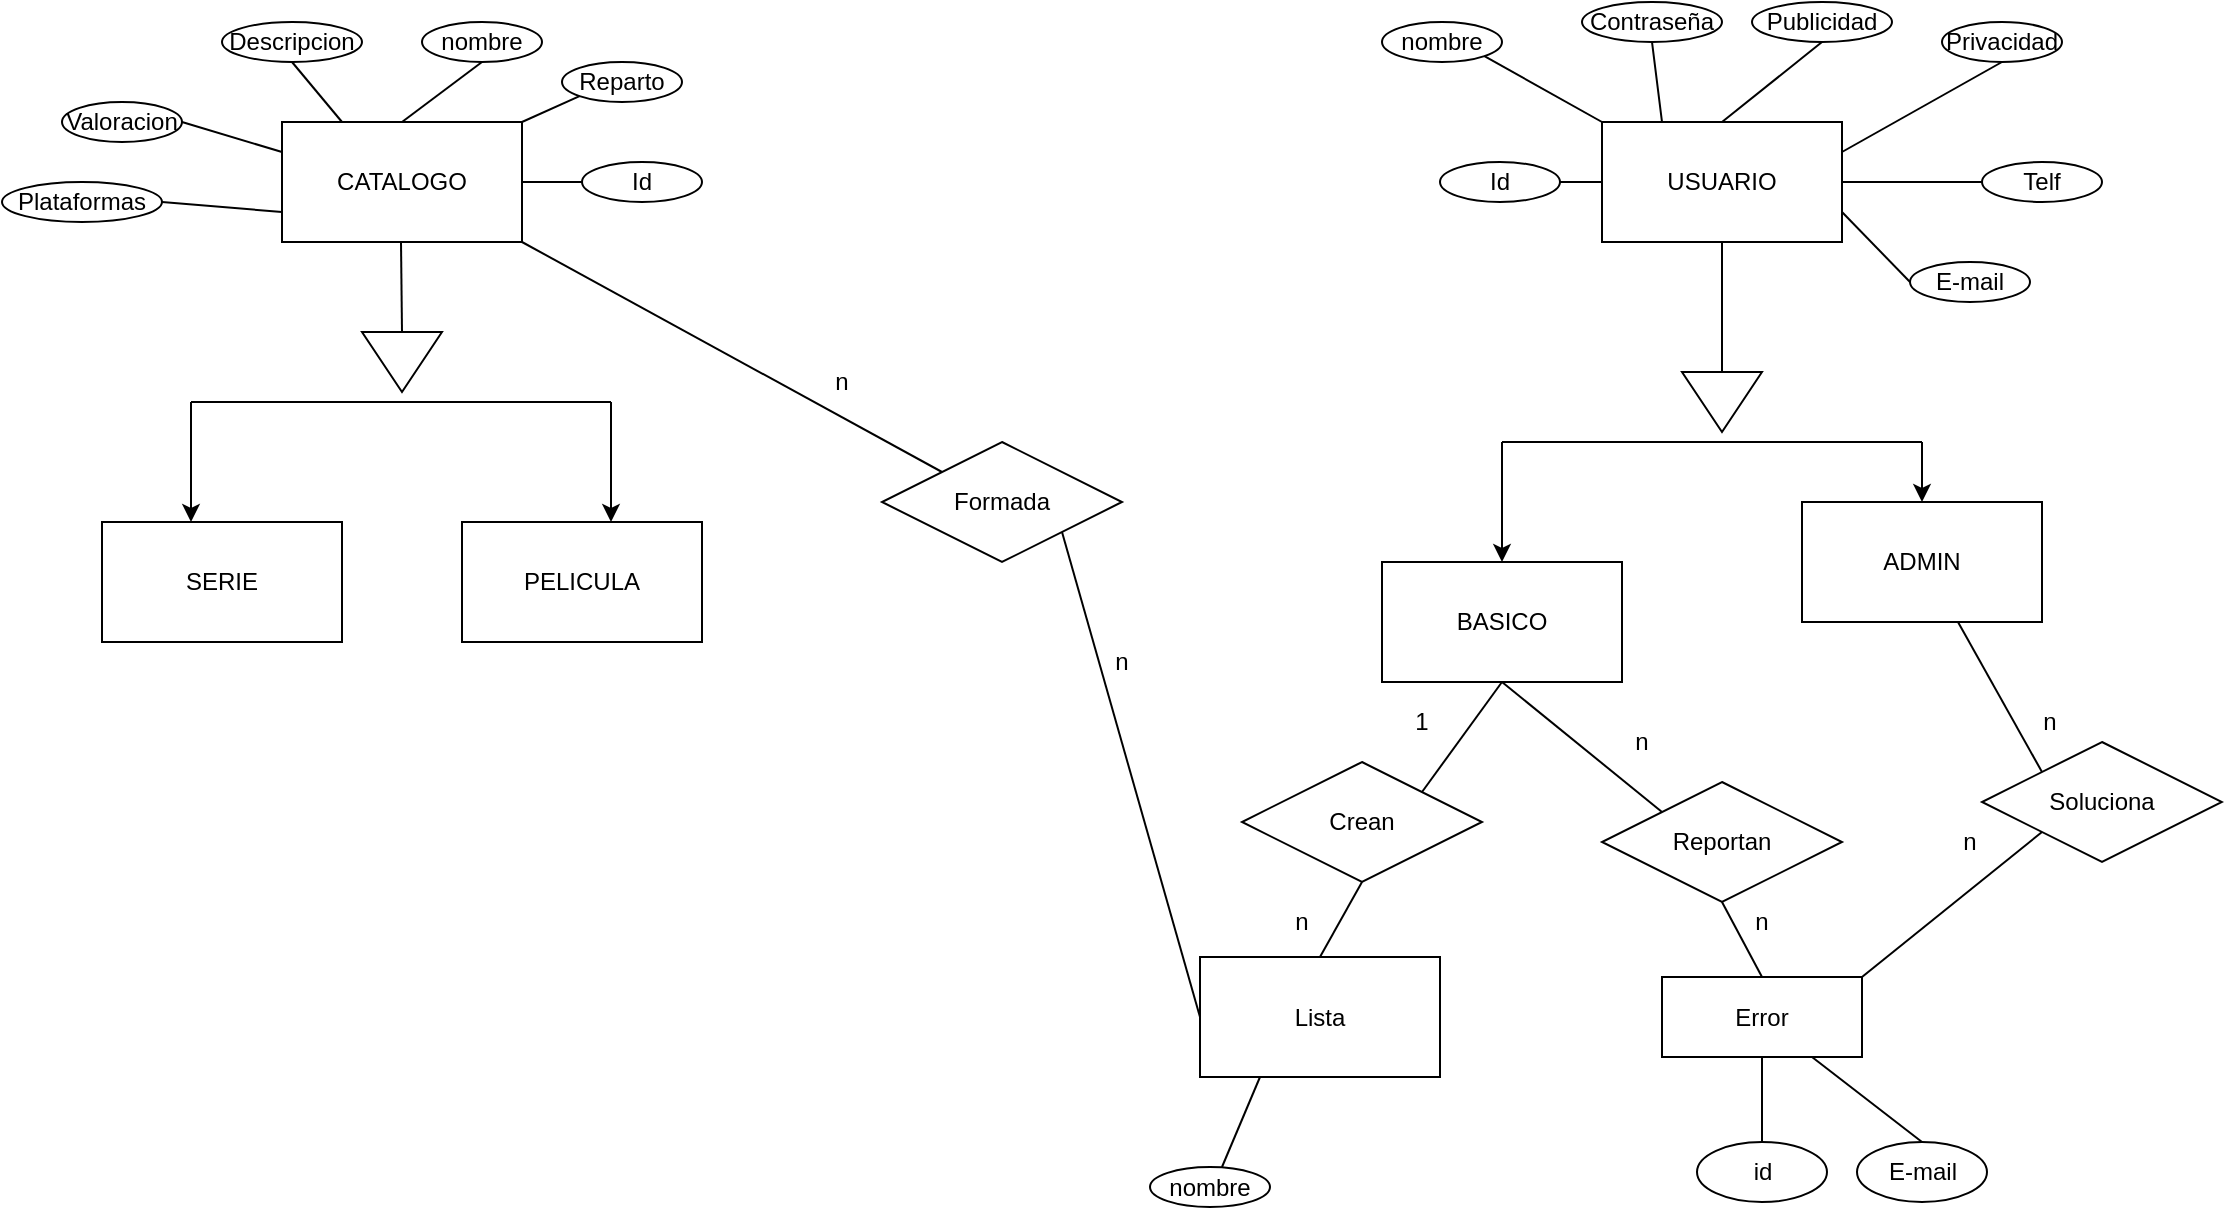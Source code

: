 <mxfile version="14.7.0" type="google"><diagram id="FUdrtqfwPhysMS_V6U0r" name="Page-1"><mxGraphModel dx="2249" dy="732" grid="1" gridSize="10" guides="1" tooltips="1" connect="1" arrows="1" fold="1" page="1" pageScale="1" pageWidth="827" pageHeight="1169" math="0" shadow="0"><root><mxCell id="0"/><mxCell id="1" parent="0"/><mxCell id="cCvKjvYCUygSp2elK1r1-1" value="&lt;font style=&quot;vertical-align: inherit&quot;&gt;&lt;font style=&quot;vertical-align: inherit&quot;&gt;USUARIO&lt;/font&gt;&lt;/font&gt;" style="rounded=0;whiteSpace=wrap;html=1;" parent="1" vertex="1"><mxGeometry x="260" y="90" width="120" height="60" as="geometry"/></mxCell><mxCell id="cCvKjvYCUygSp2elK1r1-2" value="&lt;font style=&quot;vertical-align: inherit&quot;&gt;&lt;font style=&quot;vertical-align: inherit&quot;&gt;nombre&lt;/font&gt;&lt;/font&gt;" style="ellipse;whiteSpace=wrap;html=1;" parent="1" vertex="1"><mxGeometry x="150" y="40" width="60" height="20" as="geometry"/></mxCell><mxCell id="cCvKjvYCUygSp2elK1r1-3" value="&lt;font style=&quot;vertical-align: inherit&quot;&gt;&lt;font style=&quot;vertical-align: inherit&quot;&gt;&lt;font style=&quot;vertical-align: inherit&quot;&gt;&lt;font style=&quot;vertical-align: inherit&quot;&gt;E-mail&lt;/font&gt;&lt;/font&gt;&lt;/font&gt;&lt;/font&gt;" style="ellipse;whiteSpace=wrap;html=1;" parent="1" vertex="1"><mxGeometry x="414" y="160" width="60" height="20" as="geometry"/></mxCell><mxCell id="cCvKjvYCUygSp2elK1r1-5" value="&lt;font style=&quot;vertical-align: inherit&quot;&gt;&lt;font style=&quot;vertical-align: inherit&quot;&gt;Contraseña&lt;/font&gt;&lt;/font&gt;" style="ellipse;whiteSpace=wrap;html=1;" parent="1" vertex="1"><mxGeometry x="250" y="30" width="70" height="20" as="geometry"/></mxCell><mxCell id="cCvKjvYCUygSp2elK1r1-7" value="&lt;font style=&quot;vertical-align: inherit&quot;&gt;&lt;font style=&quot;vertical-align: inherit&quot;&gt;CATALOGO&lt;/font&gt;&lt;/font&gt;" style="rounded=0;whiteSpace=wrap;html=1;" parent="1" vertex="1"><mxGeometry x="-400" y="90" width="120" height="60" as="geometry"/></mxCell><mxCell id="cCvKjvYCUygSp2elK1r1-8" value="&lt;font style=&quot;vertical-align: inherit&quot;&gt;&lt;font style=&quot;vertical-align: inherit&quot;&gt;Lista&lt;/font&gt;&lt;/font&gt;" style="rounded=0;whiteSpace=wrap;html=1;" parent="1" vertex="1"><mxGeometry x="59" y="507.5" width="120" height="60" as="geometry"/></mxCell><mxCell id="cCvKjvYCUygSp2elK1r1-12" value="&lt;font style=&quot;vertical-align: inherit&quot;&gt;&lt;font style=&quot;vertical-align: inherit&quot;&gt;Plataformas&lt;/font&gt;&lt;/font&gt;" style="ellipse;whiteSpace=wrap;html=1;" parent="1" vertex="1"><mxGeometry x="-540" y="120" width="80" height="20" as="geometry"/></mxCell><mxCell id="cCvKjvYCUygSp2elK1r1-13" value="&lt;font style=&quot;vertical-align: inherit&quot;&gt;&lt;font style=&quot;vertical-align: inherit&quot;&gt;Valoracion&lt;/font&gt;&lt;/font&gt;" style="ellipse;whiteSpace=wrap;html=1;" parent="1" vertex="1"><mxGeometry x="-510" y="80" width="60" height="20" as="geometry"/></mxCell><mxCell id="cCvKjvYCUygSp2elK1r1-14" value="&lt;font style=&quot;vertical-align: inherit&quot;&gt;&lt;font style=&quot;vertical-align: inherit&quot;&gt;Reparto&lt;/font&gt;&lt;/font&gt;" style="ellipse;whiteSpace=wrap;html=1;" parent="1" vertex="1"><mxGeometry x="-260" y="60" width="60" height="20" as="geometry"/></mxCell><mxCell id="cCvKjvYCUygSp2elK1r1-15" value="&lt;font style=&quot;vertical-align: inherit&quot;&gt;&lt;font style=&quot;vertical-align: inherit&quot;&gt;nombre&lt;/font&gt;&lt;/font&gt;" style="ellipse;whiteSpace=wrap;html=1;" parent="1" vertex="1"><mxGeometry x="-330" y="40" width="60" height="20" as="geometry"/></mxCell><mxCell id="cCvKjvYCUygSp2elK1r1-16" value="&lt;font style=&quot;vertical-align: inherit&quot;&gt;&lt;font style=&quot;vertical-align: inherit&quot;&gt;Descripcion&lt;/font&gt;&lt;/font&gt;" style="ellipse;whiteSpace=wrap;html=1;" parent="1" vertex="1"><mxGeometry x="-430" y="40" width="70" height="20" as="geometry"/></mxCell><mxCell id="cCvKjvYCUygSp2elK1r1-18" value="&lt;font style=&quot;vertical-align: inherit&quot;&gt;&lt;font style=&quot;vertical-align: inherit&quot;&gt;nombre&lt;/font&gt;&lt;/font&gt;" style="ellipse;whiteSpace=wrap;html=1;" parent="1" vertex="1"><mxGeometry x="34" y="612.5" width="60" height="20" as="geometry"/></mxCell><mxCell id="cCvKjvYCUygSp2elK1r1-20" value="&lt;font style=&quot;vertical-align: inherit&quot;&gt;&lt;font style=&quot;vertical-align: inherit&quot;&gt;Privacidad&lt;/font&gt;&lt;/font&gt;" style="ellipse;whiteSpace=wrap;html=1;" parent="1" vertex="1"><mxGeometry x="430" y="40" width="60" height="20" as="geometry"/></mxCell><mxCell id="cCvKjvYCUygSp2elK1r1-21" value="&lt;font style=&quot;vertical-align: inherit&quot;&gt;&lt;font style=&quot;vertical-align: inherit&quot;&gt;Publicidad&lt;/font&gt;&lt;/font&gt;" style="ellipse;whiteSpace=wrap;html=1;" parent="1" vertex="1"><mxGeometry x="335" y="30" width="70" height="20" as="geometry"/></mxCell><mxCell id="cCvKjvYCUygSp2elK1r1-22" value="&lt;font style=&quot;vertical-align: inherit&quot;&gt;&lt;font style=&quot;vertical-align: inherit&quot;&gt;Telf&lt;/font&gt;&lt;/font&gt;" style="ellipse;whiteSpace=wrap;html=1;" parent="1" vertex="1"><mxGeometry x="450" y="110" width="60" height="20" as="geometry"/></mxCell><mxCell id="cCvKjvYCUygSp2elK1r1-25" value="" style="endArrow=none;html=1;exitX=1;exitY=1;exitDx=0;exitDy=0;entryX=0;entryY=0;entryDx=0;entryDy=0;" parent="1" source="cCvKjvYCUygSp2elK1r1-2" target="cCvKjvYCUygSp2elK1r1-1" edge="1"><mxGeometry width="50" height="50" relative="1" as="geometry"><mxPoint x="480" y="220" as="sourcePoint"/><mxPoint x="530" y="170" as="targetPoint"/></mxGeometry></mxCell><mxCell id="cCvKjvYCUygSp2elK1r1-26" value="" style="endArrow=none;html=1;exitX=0.5;exitY=1;exitDx=0;exitDy=0;entryX=0.5;entryY=0;entryDx=0;entryDy=0;" parent="1" source="cCvKjvYCUygSp2elK1r1-21" target="cCvKjvYCUygSp2elK1r1-1" edge="1"><mxGeometry width="50" height="50" relative="1" as="geometry"><mxPoint x="490" y="230" as="sourcePoint"/><mxPoint x="540" y="180" as="targetPoint"/></mxGeometry></mxCell><mxCell id="cCvKjvYCUygSp2elK1r1-30" value="" style="endArrow=none;html=1;exitX=0.5;exitY=1;exitDx=0;exitDy=0;entryX=0.25;entryY=0;entryDx=0;entryDy=0;" parent="1" source="cCvKjvYCUygSp2elK1r1-5" target="cCvKjvYCUygSp2elK1r1-1" edge="1"><mxGeometry width="50" height="50" relative="1" as="geometry"><mxPoint x="530" y="270" as="sourcePoint"/><mxPoint x="580" y="220" as="targetPoint"/></mxGeometry></mxCell><mxCell id="cCvKjvYCUygSp2elK1r1-31" style="edgeStyle=orthogonalEdgeStyle;rounded=0;orthogonalLoop=1;jettySize=auto;html=1;exitX=0.5;exitY=1;exitDx=0;exitDy=0;" parent="1" source="cCvKjvYCUygSp2elK1r1-15" target="cCvKjvYCUygSp2elK1r1-15" edge="1"><mxGeometry relative="1" as="geometry"/></mxCell><mxCell id="cCvKjvYCUygSp2elK1r1-32" value="" style="endArrow=none;html=1;exitX=0.5;exitY=1;exitDx=0;exitDy=0;entryX=0.25;entryY=0;entryDx=0;entryDy=0;" parent="1" source="cCvKjvYCUygSp2elK1r1-16" target="cCvKjvYCUygSp2elK1r1-7" edge="1"><mxGeometry width="50" height="50" relative="1" as="geometry"><mxPoint x="-500" y="280" as="sourcePoint"/><mxPoint x="-450" y="230" as="targetPoint"/></mxGeometry></mxCell><mxCell id="cCvKjvYCUygSp2elK1r1-35" value="" style="endArrow=none;html=1;exitX=0;exitY=1;exitDx=0;exitDy=0;entryX=1;entryY=0;entryDx=0;entryDy=0;" parent="1" source="cCvKjvYCUygSp2elK1r1-14" target="cCvKjvYCUygSp2elK1r1-7" edge="1"><mxGeometry width="50" height="50" relative="1" as="geometry"><mxPoint x="-470" y="310" as="sourcePoint"/><mxPoint x="-420" y="260" as="targetPoint"/></mxGeometry></mxCell><mxCell id="cCvKjvYCUygSp2elK1r1-36" value="" style="endArrow=none;html=1;exitX=0.5;exitY=1;exitDx=0;exitDy=0;entryX=0.5;entryY=0;entryDx=0;entryDy=0;" parent="1" source="cCvKjvYCUygSp2elK1r1-15" target="cCvKjvYCUygSp2elK1r1-7" edge="1"><mxGeometry width="50" height="50" relative="1" as="geometry"><mxPoint x="-460" y="320" as="sourcePoint"/><mxPoint x="-410" y="270" as="targetPoint"/></mxGeometry></mxCell><mxCell id="cCvKjvYCUygSp2elK1r1-41" value="" style="endArrow=none;html=1;exitX=0.5;exitY=0;exitDx=0;exitDy=0;entryX=0.25;entryY=1;entryDx=0;entryDy=0;" parent="1" target="cCvKjvYCUygSp2elK1r1-8" edge="1"><mxGeometry width="50" height="50" relative="1" as="geometry"><mxPoint x="70" y="612.5" as="sourcePoint"/><mxPoint x="340" y="392.5" as="targetPoint"/></mxGeometry></mxCell><mxCell id="cCvKjvYCUygSp2elK1r1-42" value="&lt;font style=&quot;vertical-align: inherit&quot;&gt;&lt;font style=&quot;vertical-align: inherit&quot;&gt;BASICO&lt;/font&gt;&lt;/font&gt;" style="rounded=0;whiteSpace=wrap;html=1;" parent="1" vertex="1"><mxGeometry x="150" y="310" width="120" height="60" as="geometry"/></mxCell><mxCell id="cCvKjvYCUygSp2elK1r1-43" value="&lt;font style=&quot;vertical-align: inherit&quot;&gt;&lt;font style=&quot;vertical-align: inherit&quot;&gt;ADMIN&lt;/font&gt;&lt;/font&gt;" style="rounded=0;whiteSpace=wrap;html=1;" parent="1" vertex="1"><mxGeometry x="360" y="280" width="120" height="60" as="geometry"/></mxCell><mxCell id="cCvKjvYCUygSp2elK1r1-46" value="" style="endArrow=none;html=1;exitX=0.5;exitY=1;exitDx=0;exitDy=0;" parent="1" source="cCvKjvYCUygSp2elK1r1-1" edge="1"><mxGeometry width="50" height="50" relative="1" as="geometry"><mxPoint x="480" y="320" as="sourcePoint"/><mxPoint x="320" y="220" as="targetPoint"/></mxGeometry></mxCell><mxCell id="cCvKjvYCUygSp2elK1r1-49" value="" style="endArrow=classic;html=1;entryX=0.5;entryY=0;entryDx=0;entryDy=0;" parent="1" target="cCvKjvYCUygSp2elK1r1-43" edge="1"><mxGeometry width="50" height="50" relative="1" as="geometry"><mxPoint x="420" y="250" as="sourcePoint"/><mxPoint x="530" y="300" as="targetPoint"/></mxGeometry></mxCell><mxCell id="cCvKjvYCUygSp2elK1r1-50" value="" style="endArrow=classic;html=1;entryX=0.5;entryY=0;entryDx=0;entryDy=0;" parent="1" target="cCvKjvYCUygSp2elK1r1-42" edge="1"><mxGeometry width="50" height="50" relative="1" as="geometry"><mxPoint x="210" y="250" as="sourcePoint"/><mxPoint x="530" y="300" as="targetPoint"/></mxGeometry></mxCell><mxCell id="cCvKjvYCUygSp2elK1r1-51" value="" style="endArrow=none;html=1;" parent="1" edge="1"><mxGeometry width="50" height="50" relative="1" as="geometry"><mxPoint x="210" y="250" as="sourcePoint"/><mxPoint x="320" y="250" as="targetPoint"/></mxGeometry></mxCell><mxCell id="cCvKjvYCUygSp2elK1r1-52" value="" style="endArrow=none;html=1;" parent="1" edge="1"><mxGeometry width="50" height="50" relative="1" as="geometry"><mxPoint x="320" y="250" as="sourcePoint"/><mxPoint x="420" y="250" as="targetPoint"/><Array as="points"><mxPoint x="370" y="250"/></Array></mxGeometry></mxCell><mxCell id="cCvKjvYCUygSp2elK1r1-53" value="" style="triangle;whiteSpace=wrap;html=1;rotation=90;" parent="1" vertex="1"><mxGeometry x="305" y="210" width="30" height="40" as="geometry"/></mxCell><mxCell id="cCvKjvYCUygSp2elK1r1-65" value="&lt;font style=&quot;vertical-align: inherit&quot;&gt;&lt;font style=&quot;vertical-align: inherit&quot;&gt;SERIE&lt;/font&gt;&lt;/font&gt;" style="rounded=0;whiteSpace=wrap;html=1;" parent="1" vertex="1"><mxGeometry x="-490" y="290" width="120" height="60" as="geometry"/></mxCell><mxCell id="cCvKjvYCUygSp2elK1r1-66" value="&lt;font style=&quot;vertical-align: inherit&quot;&gt;&lt;font style=&quot;vertical-align: inherit&quot;&gt;PELICULA&lt;/font&gt;&lt;/font&gt;" style="rounded=0;whiteSpace=wrap;html=1;" parent="1" vertex="1"><mxGeometry x="-310" y="290" width="120" height="60" as="geometry"/></mxCell><mxCell id="cCvKjvYCUygSp2elK1r1-71" value="" style="endArrow=classic;html=1;entryX=0.5;entryY=0;entryDx=0;entryDy=0;" parent="1" edge="1"><mxGeometry width="50" height="50" relative="1" as="geometry"><mxPoint x="-235.5" y="230" as="sourcePoint"/><mxPoint x="-235.5" y="290" as="targetPoint"/></mxGeometry></mxCell><mxCell id="cCvKjvYCUygSp2elK1r1-72" value="" style="endArrow=classic;html=1;entryX=0.5;entryY=0;entryDx=0;entryDy=0;" parent="1" edge="1"><mxGeometry width="50" height="50" relative="1" as="geometry"><mxPoint x="-445.5" y="230" as="sourcePoint"/><mxPoint x="-445.5" y="290" as="targetPoint"/></mxGeometry></mxCell><mxCell id="cCvKjvYCUygSp2elK1r1-73" value="" style="endArrow=none;html=1;" parent="1" edge="1"><mxGeometry width="50" height="50" relative="1" as="geometry"><mxPoint x="-445.5" y="230" as="sourcePoint"/><mxPoint x="-335.5" y="230" as="targetPoint"/></mxGeometry></mxCell><mxCell id="cCvKjvYCUygSp2elK1r1-74" value="" style="endArrow=none;html=1;" parent="1" edge="1"><mxGeometry width="50" height="50" relative="1" as="geometry"><mxPoint x="-335.5" y="230" as="sourcePoint"/><mxPoint x="-235.5" y="230" as="targetPoint"/><Array as="points"><mxPoint x="-285.5" y="230"/></Array></mxGeometry></mxCell><mxCell id="cCvKjvYCUygSp2elK1r1-75" value="" style="triangle;whiteSpace=wrap;html=1;rotation=90;" parent="1" vertex="1"><mxGeometry x="-355" y="190" width="30" height="40" as="geometry"/></mxCell><mxCell id="cCvKjvYCUygSp2elK1r1-76" value="" style="endArrow=none;html=1;exitX=0.5;exitY=1;exitDx=0;exitDy=0;entryX=0;entryY=0.5;entryDx=0;entryDy=0;" parent="1" target="cCvKjvYCUygSp2elK1r1-75" edge="1"><mxGeometry width="50" height="50" relative="1" as="geometry"><mxPoint x="-340.5" y="150" as="sourcePoint"/><mxPoint x="-340" y="190" as="targetPoint"/></mxGeometry></mxCell><mxCell id="cCvKjvYCUygSp2elK1r1-78" value="&lt;font style=&quot;vertical-align: inherit&quot;&gt;&lt;font style=&quot;vertical-align: inherit&quot;&gt;id&lt;/font&gt;&lt;/font&gt;" style="ellipse;whiteSpace=wrap;html=1;align=center;" parent="1" vertex="1"><mxGeometry x="307.5" y="600" width="65" height="30" as="geometry"/></mxCell><mxCell id="cCvKjvYCUygSp2elK1r1-81" value="" style="endArrow=none;html=1;exitX=0.5;exitY=0;exitDx=0;exitDy=0;entryX=0.5;entryY=1;entryDx=0;entryDy=0;" parent="1" source="cCvKjvYCUygSp2elK1r1-78" edge="1"><mxGeometry width="50" height="50" relative="1" as="geometry"><mxPoint x="364" y="340" as="sourcePoint"/><mxPoint x="340" y="557.5" as="targetPoint"/></mxGeometry></mxCell><mxCell id="cCvKjvYCUygSp2elK1r1-85" value="" style="endArrow=none;html=1;exitX=0;exitY=0.5;exitDx=0;exitDy=0;entryX=1;entryY=0.75;entryDx=0;entryDy=0;" parent="1" source="cCvKjvYCUygSp2elK1r1-3" target="cCvKjvYCUygSp2elK1r1-1" edge="1"><mxGeometry width="50" height="50" relative="1" as="geometry"><mxPoint x="290" y="400" as="sourcePoint"/><mxPoint x="340" y="350" as="targetPoint"/></mxGeometry></mxCell><mxCell id="cCvKjvYCUygSp2elK1r1-86" value="" style="endArrow=none;html=1;exitX=0.5;exitY=1;exitDx=0;exitDy=0;entryX=1;entryY=0.25;entryDx=0;entryDy=0;" parent="1" source="cCvKjvYCUygSp2elK1r1-20" target="cCvKjvYCUygSp2elK1r1-1" edge="1"><mxGeometry width="50" height="50" relative="1" as="geometry"><mxPoint x="290" y="400" as="sourcePoint"/><mxPoint x="340" y="350" as="targetPoint"/></mxGeometry></mxCell><mxCell id="cCvKjvYCUygSp2elK1r1-87" value="Crean" style="shape=rhombus;perimeter=rhombusPerimeter;whiteSpace=wrap;html=1;align=center;" parent="1" vertex="1"><mxGeometry x="80" y="410" width="120" height="60" as="geometry"/></mxCell><mxCell id="DrgbfNmlWKcUAyMZ-d0k-1" value="" style="endArrow=none;html=1;entryX=0.5;entryY=0;entryDx=0;entryDy=0;exitX=0.5;exitY=1;exitDx=0;exitDy=0;" parent="1" source="cCvKjvYCUygSp2elK1r1-87" target="cCvKjvYCUygSp2elK1r1-8" edge="1"><mxGeometry width="50" height="50" relative="1" as="geometry"><mxPoint x="140" y="470" as="sourcePoint"/><mxPoint x="360" y="430" as="targetPoint"/></mxGeometry></mxCell><mxCell id="DrgbfNmlWKcUAyMZ-d0k-2" value="" style="endArrow=none;html=1;exitX=0.5;exitY=1;exitDx=0;exitDy=0;entryX=1;entryY=0;entryDx=0;entryDy=0;" parent="1" source="cCvKjvYCUygSp2elK1r1-42" target="cCvKjvYCUygSp2elK1r1-87" edge="1"><mxGeometry width="50" height="50" relative="1" as="geometry"><mxPoint x="380" y="420" as="sourcePoint"/><mxPoint x="430" y="370" as="targetPoint"/></mxGeometry></mxCell><mxCell id="DrgbfNmlWKcUAyMZ-d0k-4" value="Reportan" style="shape=rhombus;perimeter=rhombusPerimeter;whiteSpace=wrap;html=1;align=center;" parent="1" vertex="1"><mxGeometry x="260" y="420" width="120" height="60" as="geometry"/></mxCell><mxCell id="DrgbfNmlWKcUAyMZ-d0k-5" value="Error" style="whiteSpace=wrap;html=1;align=center;" parent="1" vertex="1"><mxGeometry x="290" y="517.5" width="100" height="40" as="geometry"/></mxCell><mxCell id="DrgbfNmlWKcUAyMZ-d0k-6" value="" style="endArrow=none;html=1;exitX=0.5;exitY=1;exitDx=0;exitDy=0;entryX=0.5;entryY=0;entryDx=0;entryDy=0;" parent="1" source="DrgbfNmlWKcUAyMZ-d0k-4" target="DrgbfNmlWKcUAyMZ-d0k-5" edge="1"><mxGeometry width="50" height="50" relative="1" as="geometry"><mxPoint x="380" y="420" as="sourcePoint"/><mxPoint x="430" y="370" as="targetPoint"/></mxGeometry></mxCell><mxCell id="DrgbfNmlWKcUAyMZ-d0k-7" value="" style="endArrow=none;html=1;exitX=0.5;exitY=1;exitDx=0;exitDy=0;entryX=0;entryY=0;entryDx=0;entryDy=0;" parent="1" source="cCvKjvYCUygSp2elK1r1-42" target="DrgbfNmlWKcUAyMZ-d0k-4" edge="1"><mxGeometry width="50" height="50" relative="1" as="geometry"><mxPoint x="380" y="420" as="sourcePoint"/><mxPoint x="430" y="370" as="targetPoint"/></mxGeometry></mxCell><mxCell id="DrgbfNmlWKcUAyMZ-d0k-8" value="Formada" style="shape=rhombus;perimeter=rhombusPerimeter;whiteSpace=wrap;html=1;align=center;" parent="1" vertex="1"><mxGeometry x="-100" y="250" width="120" height="60" as="geometry"/></mxCell><mxCell id="DrgbfNmlWKcUAyMZ-d0k-10" value="" style="endArrow=none;html=1;exitX=1;exitY=0.5;exitDx=0;exitDy=0;entryX=1;entryY=0.25;entryDx=0;entryDy=0;" parent="1" source="cCvKjvYCUygSp2elK1r1-13" edge="1"><mxGeometry width="50" height="50" relative="1" as="geometry"><mxPoint x="-10" y="420" as="sourcePoint"/><mxPoint x="-400" y="105" as="targetPoint"/></mxGeometry></mxCell><mxCell id="DrgbfNmlWKcUAyMZ-d0k-11" value="" style="endArrow=none;html=1;exitX=1;exitY=0.5;exitDx=0;exitDy=0;entryX=0;entryY=0.75;entryDx=0;entryDy=0;" parent="1" source="cCvKjvYCUygSp2elK1r1-12" target="cCvKjvYCUygSp2elK1r1-7" edge="1"><mxGeometry width="50" height="50" relative="1" as="geometry"><mxPoint x="-10" y="420" as="sourcePoint"/><mxPoint x="40" y="370" as="targetPoint"/></mxGeometry></mxCell><mxCell id="DrgbfNmlWKcUAyMZ-d0k-12" value="" style="endArrow=none;html=1;entryX=1;entryY=0.5;entryDx=0;entryDy=0;exitX=0;exitY=0.5;exitDx=0;exitDy=0;" parent="1" source="cCvKjvYCUygSp2elK1r1-22" target="cCvKjvYCUygSp2elK1r1-1" edge="1"><mxGeometry width="50" height="50" relative="1" as="geometry"><mxPoint x="-10" y="420" as="sourcePoint"/><mxPoint x="40" y="370" as="targetPoint"/></mxGeometry></mxCell><mxCell id="DrgbfNmlWKcUAyMZ-d0k-15" value="&lt;font style=&quot;vertical-align: inherit&quot;&gt;&lt;font style=&quot;vertical-align: inherit&quot;&gt;E-mail&lt;/font&gt;&lt;/font&gt;" style="ellipse;whiteSpace=wrap;html=1;align=center;" parent="1" vertex="1"><mxGeometry x="387.5" y="600" width="65" height="30" as="geometry"/></mxCell><mxCell id="DrgbfNmlWKcUAyMZ-d0k-16" value="" style="endArrow=none;html=1;exitX=0.5;exitY=0;exitDx=0;exitDy=0;entryX=0.75;entryY=1;entryDx=0;entryDy=0;" parent="1" source="DrgbfNmlWKcUAyMZ-d0k-15" target="DrgbfNmlWKcUAyMZ-d0k-5" edge="1"><mxGeometry width="50" height="50" relative="1" as="geometry"><mxPoint x="-10" y="420" as="sourcePoint"/><mxPoint x="40" y="370" as="targetPoint"/></mxGeometry></mxCell><mxCell id="DrgbfNmlWKcUAyMZ-d0k-17" value="" style="endArrow=none;html=1;entryX=0;entryY=0;entryDx=0;entryDy=0;exitX=1;exitY=1;exitDx=0;exitDy=0;" parent="1" source="cCvKjvYCUygSp2elK1r1-7" target="DrgbfNmlWKcUAyMZ-d0k-8" edge="1"><mxGeometry width="50" height="50" relative="1" as="geometry"><mxPoint x="-10" y="420" as="sourcePoint"/><mxPoint x="40" y="370" as="targetPoint"/></mxGeometry></mxCell><mxCell id="DrgbfNmlWKcUAyMZ-d0k-18" value="" style="endArrow=none;html=1;exitX=0;exitY=0.5;exitDx=0;exitDy=0;entryX=1;entryY=1;entryDx=0;entryDy=0;" parent="1" source="cCvKjvYCUygSp2elK1r1-8" target="DrgbfNmlWKcUAyMZ-d0k-8" edge="1"><mxGeometry width="50" height="50" relative="1" as="geometry"><mxPoint x="-10" y="420" as="sourcePoint"/><mxPoint x="40" y="370" as="targetPoint"/></mxGeometry></mxCell><mxCell id="0MUdRR5cpw9PwSW3mQQp-1" value="Soluciona" style="shape=rhombus;perimeter=rhombusPerimeter;whiteSpace=wrap;html=1;align=center;" vertex="1" parent="1"><mxGeometry x="450" y="400" width="120" height="60" as="geometry"/></mxCell><mxCell id="0MUdRR5cpw9PwSW3mQQp-2" value="" style="endArrow=none;html=1;exitX=1;exitY=0;exitDx=0;exitDy=0;entryX=0;entryY=1;entryDx=0;entryDy=0;" edge="1" parent="1" source="DrgbfNmlWKcUAyMZ-d0k-5" target="0MUdRR5cpw9PwSW3mQQp-1"><mxGeometry width="50" height="50" relative="1" as="geometry"><mxPoint x="476.5" y="540" as="sourcePoint"/><mxPoint x="526.5" y="490" as="targetPoint"/></mxGeometry></mxCell><mxCell id="0MUdRR5cpw9PwSW3mQQp-3" value="" style="endArrow=none;html=1;entryX=0.65;entryY=1;entryDx=0;entryDy=0;entryPerimeter=0;exitX=0;exitY=0;exitDx=0;exitDy=0;" edge="1" parent="1" source="0MUdRR5cpw9PwSW3mQQp-1" target="cCvKjvYCUygSp2elK1r1-43"><mxGeometry width="50" height="50" relative="1" as="geometry"><mxPoint x="10" y="400" as="sourcePoint"/><mxPoint x="60" y="350" as="targetPoint"/></mxGeometry></mxCell><mxCell id="0MUdRR5cpw9PwSW3mQQp-4" value="&lt;font style=&quot;vertical-align: inherit&quot;&gt;&lt;font style=&quot;vertical-align: inherit&quot;&gt;Id&lt;/font&gt;&lt;/font&gt;" style="ellipse;whiteSpace=wrap;html=1;" vertex="1" parent="1"><mxGeometry x="-250" y="110" width="60" height="20" as="geometry"/></mxCell><mxCell id="0MUdRR5cpw9PwSW3mQQp-5" value="&lt;font style=&quot;vertical-align: inherit&quot;&gt;&lt;font style=&quot;vertical-align: inherit&quot;&gt;Id&lt;/font&gt;&lt;/font&gt;" style="ellipse;whiteSpace=wrap;html=1;" vertex="1" parent="1"><mxGeometry x="179" y="110" width="60" height="20" as="geometry"/></mxCell><mxCell id="0MUdRR5cpw9PwSW3mQQp-7" value="" style="endArrow=none;html=1;entryX=1;entryY=0.5;entryDx=0;entryDy=0;exitX=0;exitY=0.5;exitDx=0;exitDy=0;" edge="1" parent="1" source="cCvKjvYCUygSp2elK1r1-1" target="0MUdRR5cpw9PwSW3mQQp-5"><mxGeometry width="50" height="50" relative="1" as="geometry"><mxPoint x="10" y="400" as="sourcePoint"/><mxPoint x="60" y="350" as="targetPoint"/></mxGeometry></mxCell><mxCell id="0MUdRR5cpw9PwSW3mQQp-8" value="" style="endArrow=none;html=1;exitX=1;exitY=0.5;exitDx=0;exitDy=0;entryX=0;entryY=0.5;entryDx=0;entryDy=0;" edge="1" parent="1" source="cCvKjvYCUygSp2elK1r1-7" target="0MUdRR5cpw9PwSW3mQQp-4"><mxGeometry width="50" height="50" relative="1" as="geometry"><mxPoint x="10" y="400" as="sourcePoint"/><mxPoint x="60" y="350" as="targetPoint"/></mxGeometry></mxCell><mxCell id="0MUdRR5cpw9PwSW3mQQp-9" value="n" style="text;html=1;strokeColor=none;fillColor=none;align=center;verticalAlign=middle;whiteSpace=wrap;rounded=0;" vertex="1" parent="1"><mxGeometry x="464" y="380" width="40" height="20" as="geometry"/></mxCell><mxCell id="0MUdRR5cpw9PwSW3mQQp-10" value="n" style="text;html=1;strokeColor=none;fillColor=none;align=center;verticalAlign=middle;whiteSpace=wrap;rounded=0;" vertex="1" parent="1"><mxGeometry x="424" y="440" width="40" height="20" as="geometry"/></mxCell><mxCell id="0MUdRR5cpw9PwSW3mQQp-11" value="n" style="text;html=1;strokeColor=none;fillColor=none;align=center;verticalAlign=middle;whiteSpace=wrap;rounded=0;" vertex="1" parent="1"><mxGeometry x="320" y="480" width="40" height="20" as="geometry"/></mxCell><mxCell id="0MUdRR5cpw9PwSW3mQQp-12" value="n" style="text;html=1;strokeColor=none;fillColor=none;align=center;verticalAlign=middle;whiteSpace=wrap;rounded=0;" vertex="1" parent="1"><mxGeometry x="260" y="390" width="40" height="20" as="geometry"/></mxCell><mxCell id="0MUdRR5cpw9PwSW3mQQp-13" value="1" style="text;html=1;strokeColor=none;fillColor=none;align=center;verticalAlign=middle;whiteSpace=wrap;rounded=0;" vertex="1" parent="1"><mxGeometry x="150" y="380" width="40" height="20" as="geometry"/></mxCell><mxCell id="0MUdRR5cpw9PwSW3mQQp-14" value="n" style="text;html=1;strokeColor=none;fillColor=none;align=center;verticalAlign=middle;whiteSpace=wrap;rounded=0;" vertex="1" parent="1"><mxGeometry x="90" y="480" width="40" height="20" as="geometry"/></mxCell><mxCell id="0MUdRR5cpw9PwSW3mQQp-15" value="n" style="text;html=1;strokeColor=none;fillColor=none;align=center;verticalAlign=middle;whiteSpace=wrap;rounded=0;" vertex="1" parent="1"><mxGeometry y="350" width="40" height="20" as="geometry"/></mxCell><mxCell id="0MUdRR5cpw9PwSW3mQQp-16" value="n" style="text;html=1;strokeColor=none;fillColor=none;align=center;verticalAlign=middle;whiteSpace=wrap;rounded=0;" vertex="1" parent="1"><mxGeometry x="-140" y="210" width="40" height="20" as="geometry"/></mxCell></root></mxGraphModel></diagram></mxfile>